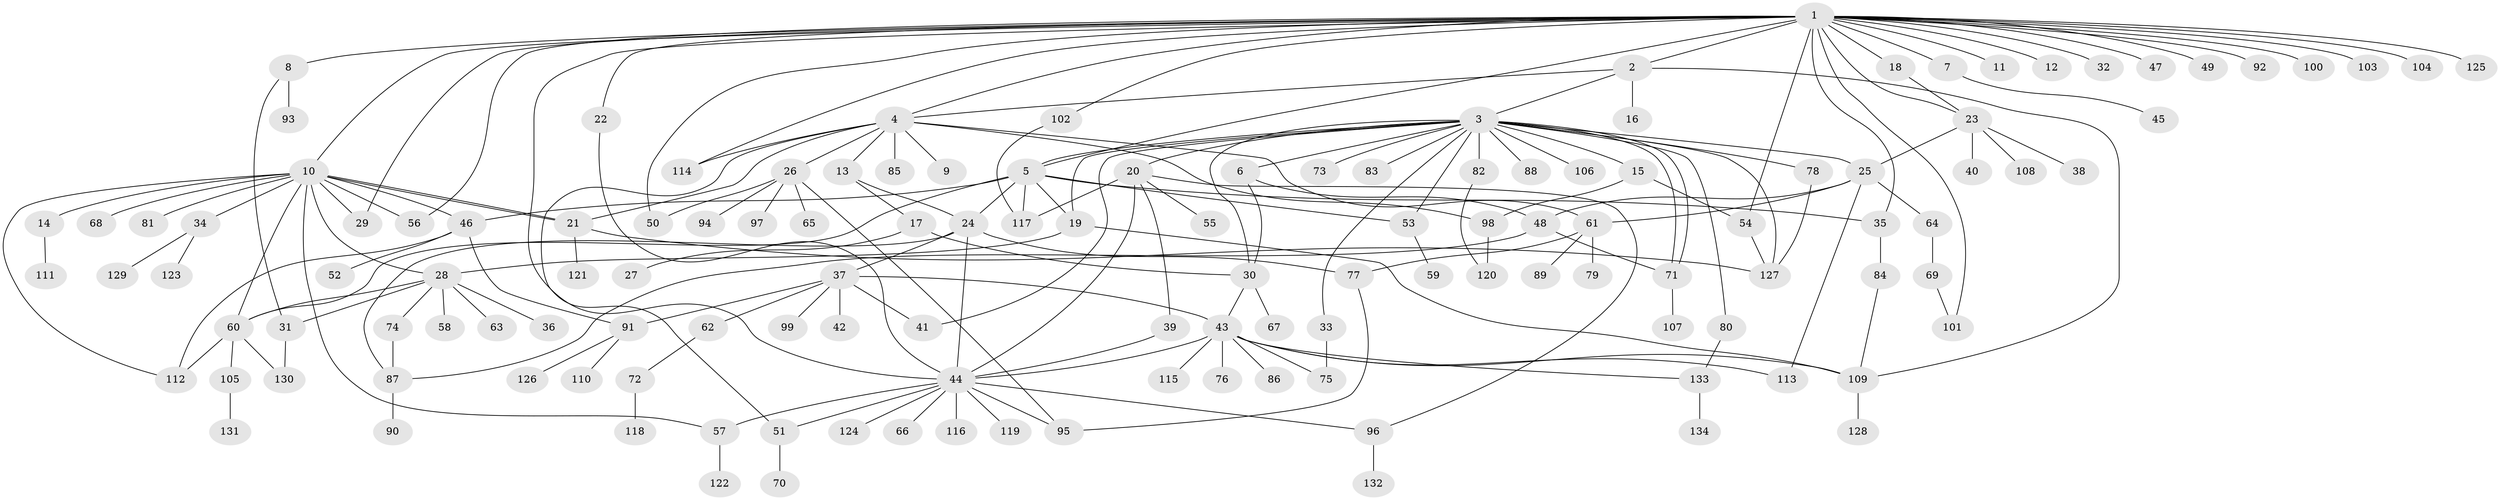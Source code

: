 // Generated by graph-tools (version 1.1) at 2025/14/03/09/25 04:14:27]
// undirected, 134 vertices, 192 edges
graph export_dot {
graph [start="1"]
  node [color=gray90,style=filled];
  1;
  2;
  3;
  4;
  5;
  6;
  7;
  8;
  9;
  10;
  11;
  12;
  13;
  14;
  15;
  16;
  17;
  18;
  19;
  20;
  21;
  22;
  23;
  24;
  25;
  26;
  27;
  28;
  29;
  30;
  31;
  32;
  33;
  34;
  35;
  36;
  37;
  38;
  39;
  40;
  41;
  42;
  43;
  44;
  45;
  46;
  47;
  48;
  49;
  50;
  51;
  52;
  53;
  54;
  55;
  56;
  57;
  58;
  59;
  60;
  61;
  62;
  63;
  64;
  65;
  66;
  67;
  68;
  69;
  70;
  71;
  72;
  73;
  74;
  75;
  76;
  77;
  78;
  79;
  80;
  81;
  82;
  83;
  84;
  85;
  86;
  87;
  88;
  89;
  90;
  91;
  92;
  93;
  94;
  95;
  96;
  97;
  98;
  99;
  100;
  101;
  102;
  103;
  104;
  105;
  106;
  107;
  108;
  109;
  110;
  111;
  112;
  113;
  114;
  115;
  116;
  117;
  118;
  119;
  120;
  121;
  122;
  123;
  124;
  125;
  126;
  127;
  128;
  129;
  130;
  131;
  132;
  133;
  134;
  1 -- 2;
  1 -- 4;
  1 -- 5;
  1 -- 7;
  1 -- 8;
  1 -- 10;
  1 -- 11;
  1 -- 12;
  1 -- 18;
  1 -- 22;
  1 -- 23;
  1 -- 29;
  1 -- 32;
  1 -- 35;
  1 -- 44;
  1 -- 47;
  1 -- 49;
  1 -- 50;
  1 -- 54;
  1 -- 56;
  1 -- 92;
  1 -- 100;
  1 -- 101;
  1 -- 102;
  1 -- 103;
  1 -- 104;
  1 -- 114;
  1 -- 125;
  2 -- 3;
  2 -- 4;
  2 -- 16;
  2 -- 109;
  3 -- 5;
  3 -- 6;
  3 -- 15;
  3 -- 19;
  3 -- 20;
  3 -- 25;
  3 -- 30;
  3 -- 33;
  3 -- 41;
  3 -- 53;
  3 -- 71;
  3 -- 71;
  3 -- 73;
  3 -- 78;
  3 -- 80;
  3 -- 82;
  3 -- 83;
  3 -- 88;
  3 -- 106;
  3 -- 127;
  4 -- 9;
  4 -- 13;
  4 -- 21;
  4 -- 26;
  4 -- 51;
  4 -- 61;
  4 -- 85;
  4 -- 98;
  4 -- 114;
  5 -- 19;
  5 -- 24;
  5 -- 35;
  5 -- 46;
  5 -- 53;
  5 -- 60;
  5 -- 117;
  6 -- 30;
  6 -- 48;
  7 -- 45;
  8 -- 31;
  8 -- 93;
  10 -- 14;
  10 -- 21;
  10 -- 21;
  10 -- 28;
  10 -- 29;
  10 -- 34;
  10 -- 46;
  10 -- 56;
  10 -- 57;
  10 -- 60;
  10 -- 68;
  10 -- 81;
  10 -- 112;
  13 -- 17;
  13 -- 24;
  14 -- 111;
  15 -- 54;
  15 -- 98;
  17 -- 27;
  17 -- 30;
  18 -- 23;
  19 -- 28;
  19 -- 109;
  20 -- 39;
  20 -- 44;
  20 -- 55;
  20 -- 96;
  20 -- 117;
  21 -- 121;
  21 -- 127;
  22 -- 44;
  23 -- 25;
  23 -- 38;
  23 -- 40;
  23 -- 108;
  24 -- 37;
  24 -- 44;
  24 -- 77;
  24 -- 87;
  25 -- 48;
  25 -- 61;
  25 -- 64;
  25 -- 113;
  26 -- 50;
  26 -- 65;
  26 -- 94;
  26 -- 95;
  26 -- 97;
  28 -- 31;
  28 -- 36;
  28 -- 58;
  28 -- 60;
  28 -- 63;
  28 -- 74;
  30 -- 43;
  30 -- 67;
  31 -- 130;
  33 -- 75;
  34 -- 123;
  34 -- 129;
  35 -- 84;
  37 -- 41;
  37 -- 42;
  37 -- 43;
  37 -- 62;
  37 -- 91;
  37 -- 99;
  39 -- 44;
  43 -- 44;
  43 -- 75;
  43 -- 76;
  43 -- 86;
  43 -- 109;
  43 -- 113;
  43 -- 115;
  43 -- 133;
  44 -- 51;
  44 -- 57;
  44 -- 66;
  44 -- 95;
  44 -- 96;
  44 -- 116;
  44 -- 119;
  44 -- 124;
  46 -- 52;
  46 -- 91;
  46 -- 112;
  48 -- 71;
  48 -- 87;
  51 -- 70;
  53 -- 59;
  54 -- 127;
  57 -- 122;
  60 -- 105;
  60 -- 112;
  60 -- 130;
  61 -- 77;
  61 -- 79;
  61 -- 89;
  62 -- 72;
  64 -- 69;
  69 -- 101;
  71 -- 107;
  72 -- 118;
  74 -- 87;
  77 -- 95;
  78 -- 127;
  80 -- 133;
  82 -- 120;
  84 -- 109;
  87 -- 90;
  91 -- 110;
  91 -- 126;
  96 -- 132;
  98 -- 120;
  102 -- 117;
  105 -- 131;
  109 -- 128;
  133 -- 134;
}
